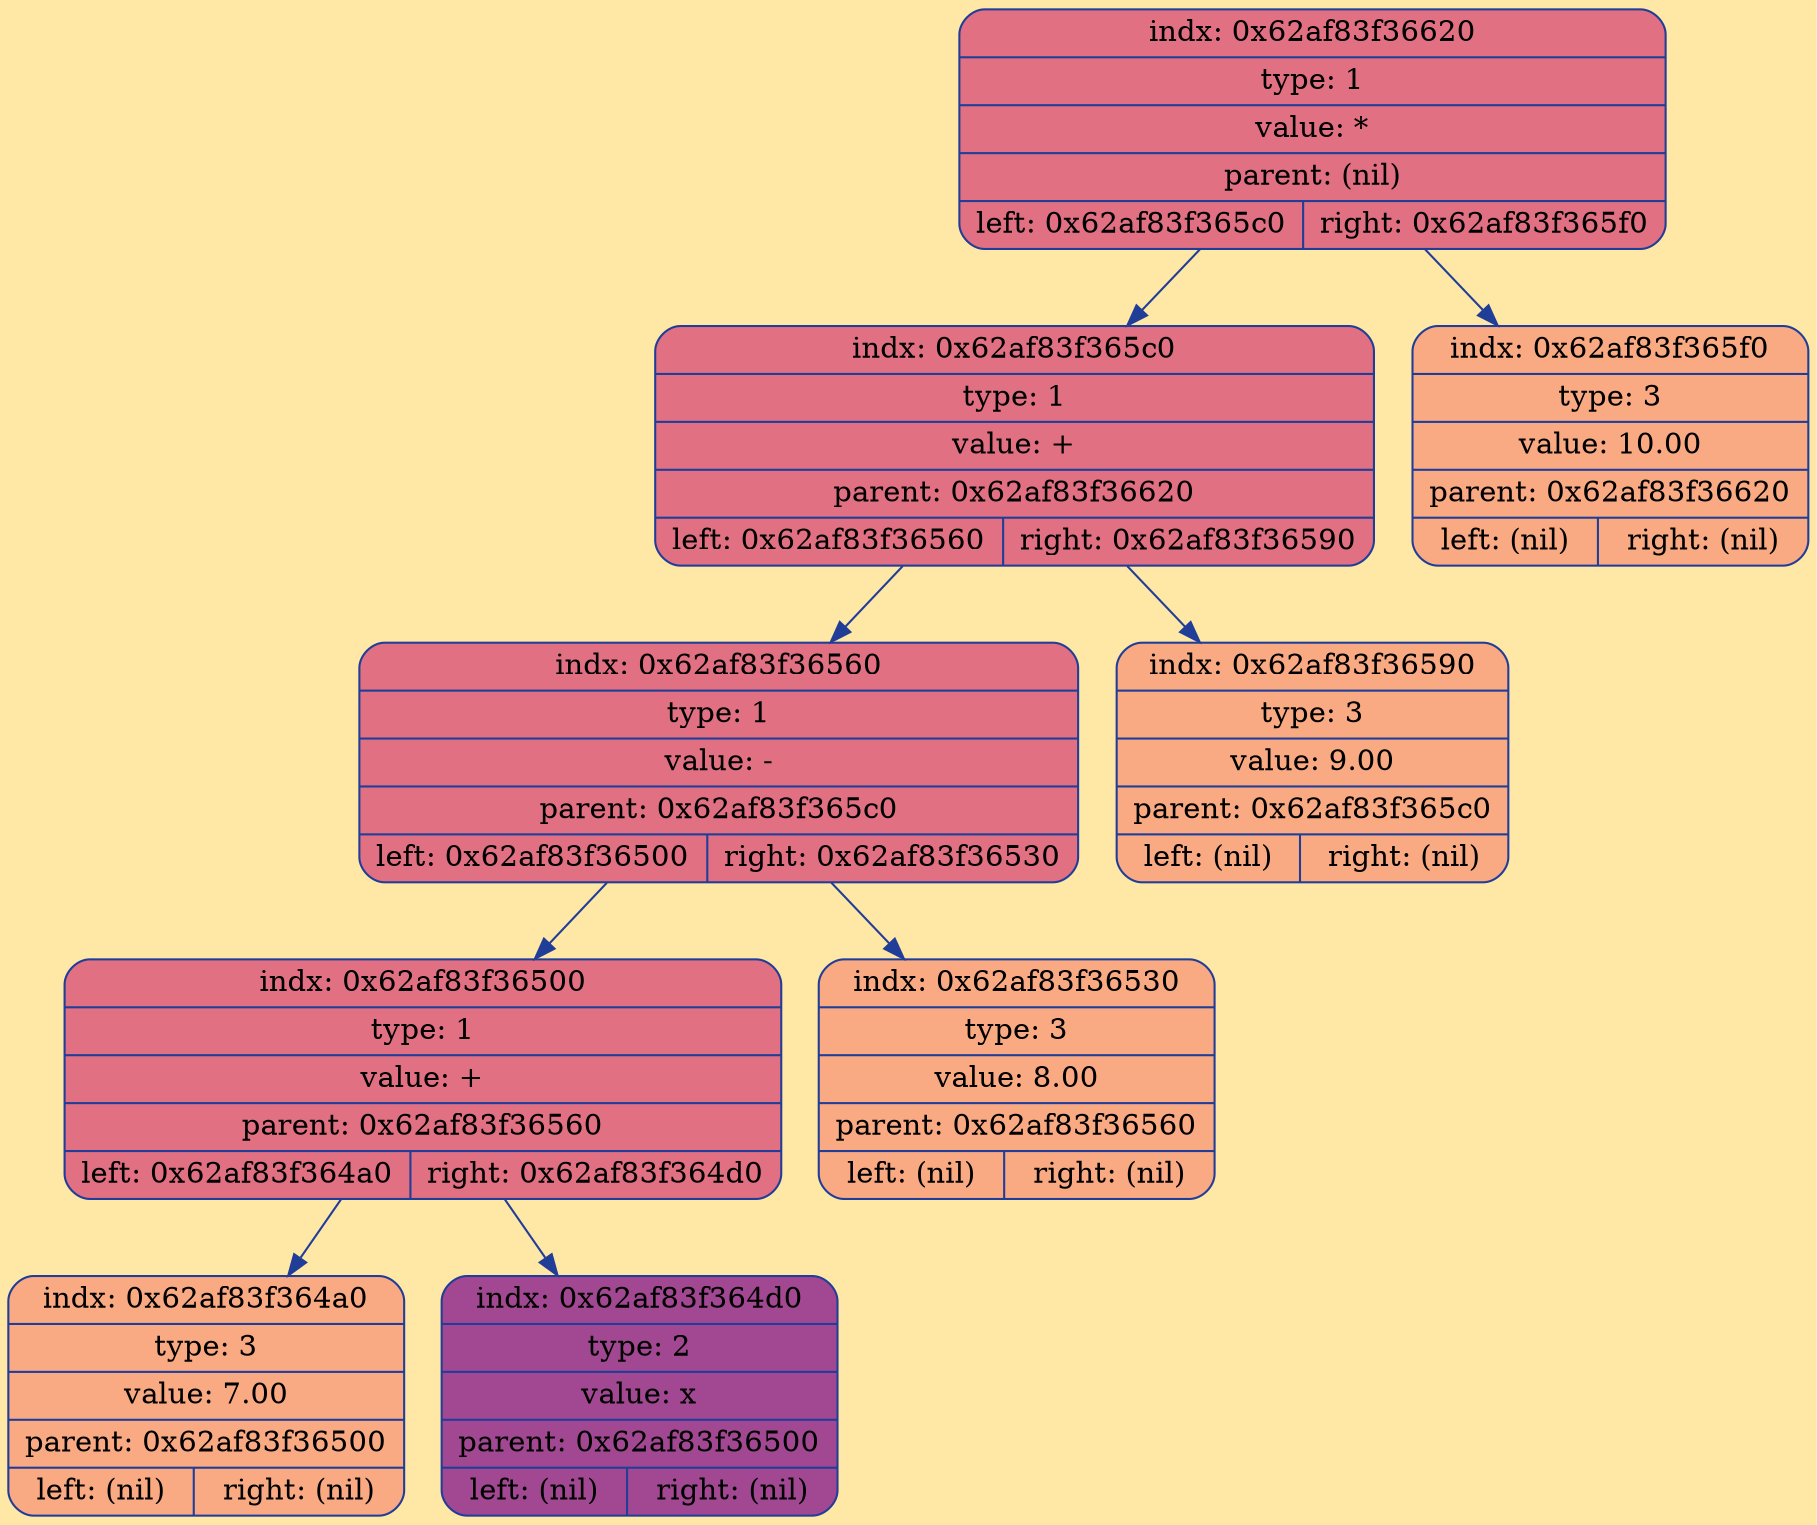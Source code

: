 digraph Tree {
	rankdir = TB;
	node [shape = record];
	edge [color = "#203D98"];
	bgcolor = "#FFE7A5";
	node0x62af83f36620 [color = "#203D98", shape = Mrecord, style = filled, fillcolor = "#E07082", label = "{indx: 0x62af83f36620 | type: 1 | value: * | parent: (nil) | { left: 0x62af83f365c0 | right: 0x62af83f365f0}}"];
		node0x62af83f36620 -> node0x62af83f365c0
	node0x62af83f365c0 [color = "#203D98", shape = Mrecord, style = filled, fillcolor = "#E07082", label = "{indx: 0x62af83f365c0 | type: 1 | value: + | parent: 0x62af83f36620 | { left: 0x62af83f36560 | right: 0x62af83f36590}}"];
		node0x62af83f365c0 -> node0x62af83f36560
	node0x62af83f36560 [color = "#203D98", shape = Mrecord, style = filled, fillcolor = "#E07082", label = "{indx: 0x62af83f36560 | type: 1 | value: - | parent: 0x62af83f365c0 | { left: 0x62af83f36500 | right: 0x62af83f36530}}"];
		node0x62af83f36560 -> node0x62af83f36500
	node0x62af83f36500 [color = "#203D98", shape = Mrecord, style = filled, fillcolor = "#E07082", label = "{indx: 0x62af83f36500 | type: 1 | value: + | parent: 0x62af83f36560 | { left: 0x62af83f364a0 | right: 0x62af83f364d0}}"];
		node0x62af83f36500 -> node0x62af83f364a0
	node0x62af83f364a0 [color = "#203D98", shape = Mrecord, style = filled, fillcolor = "#FAAA82", label = "{indx: 0x62af83f364a0 | type: 3 | value: 7.00 | parent: 0x62af83f36500 | { left: (nil) | right: (nil)}}"];
		node0x62af83f36500 -> node0x62af83f364d0
	node0x62af83f364d0 [color = "#203D98", shape = Mrecord, style = filled, fillcolor = "#A24892", label = "{indx: 0x62af83f364d0 | type: 2 | value: x | parent: 0x62af83f36500 | { left: (nil) | right: (nil)}}"];
		node0x62af83f36560 -> node0x62af83f36530
	node0x62af83f36530 [color = "#203D98", shape = Mrecord, style = filled, fillcolor = "#FAAA82", label = "{indx: 0x62af83f36530 | type: 3 | value: 8.00 | parent: 0x62af83f36560 | { left: (nil) | right: (nil)}}"];
		node0x62af83f365c0 -> node0x62af83f36590
	node0x62af83f36590 [color = "#203D98", shape = Mrecord, style = filled, fillcolor = "#FAAA82", label = "{indx: 0x62af83f36590 | type: 3 | value: 9.00 | parent: 0x62af83f365c0 | { left: (nil) | right: (nil)}}"];
		node0x62af83f36620 -> node0x62af83f365f0
	node0x62af83f365f0 [color = "#203D98", shape = Mrecord, style = filled, fillcolor = "#FAAA82", label = "{indx: 0x62af83f365f0 | type: 3 | value: 10.00 | parent: 0x62af83f36620 | { left: (nil) | right: (nil)}}"];
}
